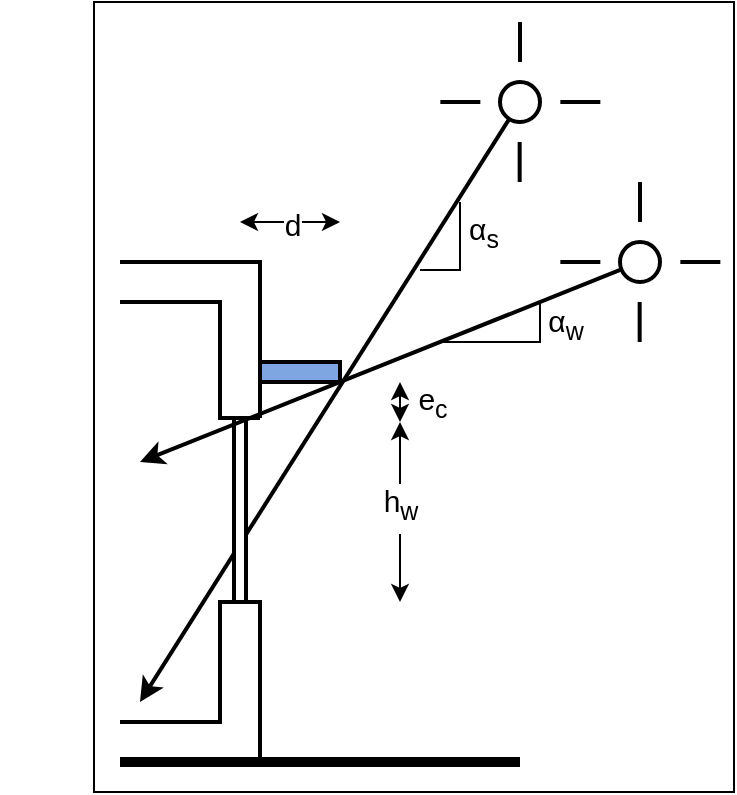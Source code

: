 <mxfile version="26.0.9">
  <diagram name="Page-1" id="R-_FR8VIqi5cKvbx9U2F">
    <mxGraphModel dx="695" dy="407" grid="1" gridSize="10" guides="1" tooltips="1" connect="1" arrows="1" fold="1" page="1" pageScale="1" pageWidth="827" pageHeight="1169" math="0" shadow="0">
      <root>
        <mxCell id="0" />
        <mxCell id="1" parent="0" />
        <mxCell id="lVZ9IAK4QS7ymEsjtroC-22" value="" style="endArrow=classic;html=1;rounded=0;strokeWidth=2;" parent="1" source="lVZ9IAK4QS7ymEsjtroC-5" edge="1">
          <mxGeometry width="50" height="50" relative="1" as="geometry">
            <mxPoint x="333" y="190" as="sourcePoint" />
            <mxPoint x="123" y="400" as="targetPoint" />
          </mxGeometry>
        </mxCell>
        <mxCell id="lVZ9IAK4QS7ymEsjtroC-2" value="" style="endArrow=none;html=1;rounded=0;strokeWidth=5;" parent="1" edge="1">
          <mxGeometry width="50" height="50" relative="1" as="geometry">
            <mxPoint x="63" y="430" as="sourcePoint" />
            <mxPoint x="313" y="430" as="targetPoint" />
          </mxGeometry>
        </mxCell>
        <mxCell id="lVZ9IAK4QS7ymEsjtroC-5" value="" style="ellipse;whiteSpace=wrap;html=1;aspect=fixed;strokeWidth=2;direction=east;" parent="1" vertex="1">
          <mxGeometry x="303" y="90" width="20" height="20" as="geometry" />
        </mxCell>
        <mxCell id="lVZ9IAK4QS7ymEsjtroC-6" value="" style="endArrow=none;html=1;rounded=0;strokeWidth=2;" parent="1" edge="1">
          <mxGeometry width="50" height="50" relative="1" as="geometry">
            <mxPoint x="313" y="80" as="sourcePoint" />
            <mxPoint x="313" y="60" as="targetPoint" />
          </mxGeometry>
        </mxCell>
        <mxCell id="lVZ9IAK4QS7ymEsjtroC-7" value="" style="endArrow=none;html=1;rounded=0;strokeWidth=2;" parent="1" edge="1">
          <mxGeometry width="50" height="50" relative="1" as="geometry">
            <mxPoint x="312.83" y="140" as="sourcePoint" />
            <mxPoint x="312.83" y="120" as="targetPoint" />
            <Array as="points">
              <mxPoint x="312.83" y="130" />
            </Array>
          </mxGeometry>
        </mxCell>
        <mxCell id="lVZ9IAK4QS7ymEsjtroC-8" value="" style="endArrow=none;html=1;rounded=0;strokeWidth=2;" parent="1" edge="1">
          <mxGeometry width="50" height="50" relative="1" as="geometry">
            <mxPoint x="333.17" y="100" as="sourcePoint" />
            <mxPoint x="353.17" y="100" as="targetPoint" />
            <Array as="points">
              <mxPoint x="333" y="100" />
            </Array>
          </mxGeometry>
        </mxCell>
        <mxCell id="lVZ9IAK4QS7ymEsjtroC-9" value="" style="endArrow=none;html=1;rounded=0;strokeWidth=2;" parent="1" edge="1">
          <mxGeometry width="50" height="50" relative="1" as="geometry">
            <mxPoint x="273.17" y="100" as="sourcePoint" />
            <mxPoint x="293.17" y="100" as="targetPoint" />
            <Array as="points">
              <mxPoint x="273" y="100" />
            </Array>
          </mxGeometry>
        </mxCell>
        <mxCell id="lVZ9IAK4QS7ymEsjtroC-10" value="" style="endArrow=none;html=1;rounded=0;strokeWidth=2;" parent="1" edge="1">
          <mxGeometry width="50" height="50" relative="1" as="geometry">
            <mxPoint x="183" y="258" as="sourcePoint" />
            <mxPoint x="183" y="258" as="targetPoint" />
            <Array as="points">
              <mxPoint x="183" y="180" />
              <mxPoint x="63" y="180" />
              <mxPoint x="63" y="430" />
              <mxPoint x="183" y="430" />
              <mxPoint x="183" y="350" />
              <mxPoint x="163" y="350" />
              <mxPoint x="163" y="410" />
              <mxPoint x="83" y="410" />
              <mxPoint x="83" y="200" />
              <mxPoint x="163" y="200" />
              <mxPoint x="163" y="258" />
            </Array>
          </mxGeometry>
        </mxCell>
        <mxCell id="lVZ9IAK4QS7ymEsjtroC-13" value="" style="rounded=0;whiteSpace=wrap;html=1;strokeWidth=2;direction=east;flipH=1;" parent="1" vertex="1">
          <mxGeometry x="170" y="258" width="6" height="92" as="geometry" />
        </mxCell>
        <mxCell id="Dh49uMnBwRbphEhXe8VR-2" value="" style="rounded=0;whiteSpace=wrap;html=1;strokeColor=none;" parent="1" vertex="1">
          <mxGeometry x="53" y="170" width="60" height="270" as="geometry" />
        </mxCell>
        <mxCell id="Dh49uMnBwRbphEhXe8VR-3" value="" style="rounded=0;whiteSpace=wrap;html=1;strokeWidth=2;fillColor=#7EA6E0;" parent="1" vertex="1">
          <mxGeometry x="183" y="230" width="40" height="10" as="geometry" />
        </mxCell>
        <mxCell id="Dh49uMnBwRbphEhXe8VR-5" value="" style="ellipse;whiteSpace=wrap;html=1;aspect=fixed;strokeWidth=2;direction=east;" parent="1" vertex="1">
          <mxGeometry x="363" y="170" width="20" height="20" as="geometry" />
        </mxCell>
        <mxCell id="Dh49uMnBwRbphEhXe8VR-6" value="" style="endArrow=none;html=1;rounded=0;strokeWidth=2;" parent="1" edge="1">
          <mxGeometry width="50" height="50" relative="1" as="geometry">
            <mxPoint x="373" y="160" as="sourcePoint" />
            <mxPoint x="373" y="140" as="targetPoint" />
          </mxGeometry>
        </mxCell>
        <mxCell id="Dh49uMnBwRbphEhXe8VR-7" value="" style="endArrow=none;html=1;rounded=0;strokeWidth=2;" parent="1" edge="1">
          <mxGeometry width="50" height="50" relative="1" as="geometry">
            <mxPoint x="372.83" y="220" as="sourcePoint" />
            <mxPoint x="372.83" y="200" as="targetPoint" />
            <Array as="points">
              <mxPoint x="372.83" y="210" />
            </Array>
          </mxGeometry>
        </mxCell>
        <mxCell id="Dh49uMnBwRbphEhXe8VR-8" value="" style="endArrow=none;html=1;rounded=0;strokeWidth=2;" parent="1" edge="1">
          <mxGeometry width="50" height="50" relative="1" as="geometry">
            <mxPoint x="393.17" y="180" as="sourcePoint" />
            <mxPoint x="413.17" y="180" as="targetPoint" />
            <Array as="points">
              <mxPoint x="393" y="180" />
            </Array>
          </mxGeometry>
        </mxCell>
        <mxCell id="Dh49uMnBwRbphEhXe8VR-9" value="" style="endArrow=none;html=1;rounded=0;strokeWidth=2;" parent="1" edge="1">
          <mxGeometry width="50" height="50" relative="1" as="geometry">
            <mxPoint x="333.17" y="180" as="sourcePoint" />
            <mxPoint x="353.17" y="180" as="targetPoint" />
            <Array as="points">
              <mxPoint x="333" y="180" />
            </Array>
          </mxGeometry>
        </mxCell>
        <mxCell id="Dh49uMnBwRbphEhXe8VR-10" value="" style="endArrow=classic;html=1;rounded=0;strokeWidth=2;" parent="1" source="Dh49uMnBwRbphEhXe8VR-5" edge="1">
          <mxGeometry width="50" height="50" relative="1" as="geometry">
            <mxPoint x="318" y="118" as="sourcePoint" />
            <mxPoint x="123" y="280" as="targetPoint" />
          </mxGeometry>
        </mxCell>
        <mxCell id="Dh49uMnBwRbphEhXe8VR-11" value="" style="endArrow=classic;html=1;rounded=0;strokeColor=default;startArrow=classic;startFill=1;endFill=1;" parent="1" edge="1">
          <mxGeometry width="50" height="50" relative="1" as="geometry">
            <mxPoint x="173" y="160" as="sourcePoint" />
            <mxPoint x="223" y="160" as="targetPoint" />
          </mxGeometry>
        </mxCell>
        <mxCell id="Dh49uMnBwRbphEhXe8VR-12" value="d" style="edgeLabel;html=1;align=center;verticalAlign=middle;resizable=0;points=[];fontSize=15;" parent="Dh49uMnBwRbphEhXe8VR-11" vertex="1" connectable="0">
          <mxGeometry x="0.023" y="-1" relative="1" as="geometry">
            <mxPoint as="offset" />
          </mxGeometry>
        </mxCell>
        <mxCell id="Dh49uMnBwRbphEhXe8VR-13" value="" style="endArrow=classic;html=1;rounded=0;strokeColor=default;startArrow=classic;startFill=1;endFill=1;" parent="1" edge="1">
          <mxGeometry width="50" height="50" relative="1" as="geometry">
            <mxPoint x="253" y="260" as="sourcePoint" />
            <mxPoint x="253" y="350" as="targetPoint" />
          </mxGeometry>
        </mxCell>
        <mxCell id="Dh49uMnBwRbphEhXe8VR-14" value="d" style="edgeLabel;html=1;align=center;verticalAlign=middle;resizable=0;points=[];fontSize=15;" parent="Dh49uMnBwRbphEhXe8VR-13" vertex="1" connectable="0">
          <mxGeometry x="0.023" y="-1" relative="1" as="geometry">
            <mxPoint as="offset" />
          </mxGeometry>
        </mxCell>
        <mxCell id="Dh49uMnBwRbphEhXe8VR-15" value="h&lt;sub&gt;w&lt;/sub&gt;" style="edgeLabel;html=1;align=center;verticalAlign=middle;resizable=0;points=[];fontSize=15;" parent="Dh49uMnBwRbphEhXe8VR-13" vertex="1" connectable="0">
          <mxGeometry x="0.076" relative="1" as="geometry">
            <mxPoint y="-8" as="offset" />
          </mxGeometry>
        </mxCell>
        <mxCell id="Dh49uMnBwRbphEhXe8VR-16" value="" style="endArrow=classic;html=1;rounded=0;strokeColor=default;startArrow=classic;startFill=1;endFill=1;" parent="1" edge="1">
          <mxGeometry width="50" height="50" relative="1" as="geometry">
            <mxPoint x="253" y="240" as="sourcePoint" />
            <mxPoint x="253" y="260" as="targetPoint" />
          </mxGeometry>
        </mxCell>
        <mxCell id="Dh49uMnBwRbphEhXe8VR-19" value="e&lt;sub&gt;c&lt;/sub&gt;" style="edgeLabel;html=1;align=center;verticalAlign=middle;resizable=0;points=[];fontSize=15;" parent="1" vertex="1" connectable="0">
          <mxGeometry x="273" y="250.001" as="geometry">
            <mxPoint x="-4" as="offset" />
          </mxGeometry>
        </mxCell>
        <mxCell id="Dh49uMnBwRbphEhXe8VR-20" value="" style="endArrow=none;html=1;rounded=0;" parent="1" edge="1">
          <mxGeometry width="50" height="50" relative="1" as="geometry">
            <mxPoint x="273" y="220" as="sourcePoint" />
            <mxPoint x="323" y="200" as="targetPoint" />
            <Array as="points">
              <mxPoint x="323" y="220" />
            </Array>
          </mxGeometry>
        </mxCell>
        <mxCell id="Dh49uMnBwRbphEhXe8VR-22" value="&lt;font style=&quot;font-size: 15px;&quot;&gt;α&lt;sub&gt;w&lt;/sub&gt;&lt;/font&gt;" style="text;html=1;align=center;verticalAlign=middle;whiteSpace=wrap;rounded=0;" parent="1" vertex="1">
          <mxGeometry x="306" y="196" width="60" height="30" as="geometry" />
        </mxCell>
        <mxCell id="Dh49uMnBwRbphEhXe8VR-23" value="" style="endArrow=none;html=1;rounded=0;" parent="1" edge="1">
          <mxGeometry width="50" height="50" relative="1" as="geometry">
            <mxPoint x="263" y="184" as="sourcePoint" />
            <mxPoint x="283" y="150" as="targetPoint" />
            <Array as="points">
              <mxPoint x="283" y="184" />
            </Array>
          </mxGeometry>
        </mxCell>
        <mxCell id="Dh49uMnBwRbphEhXe8VR-24" value="&lt;font style=&quot;font-size: 15px;&quot;&gt;α&lt;sub&gt;s&lt;/sub&gt;&lt;/font&gt;" style="text;html=1;align=center;verticalAlign=middle;whiteSpace=wrap;rounded=0;" parent="1" vertex="1">
          <mxGeometry x="265" y="150" width="60" height="30" as="geometry" />
        </mxCell>
        <mxCell id="okEk9AE7_CLnSWyMfpn1-1" value="" style="rounded=0;whiteSpace=wrap;html=1;fillColor=none;" vertex="1" parent="1">
          <mxGeometry x="100" y="50" width="320" height="395" as="geometry" />
        </mxCell>
      </root>
    </mxGraphModel>
  </diagram>
</mxfile>
